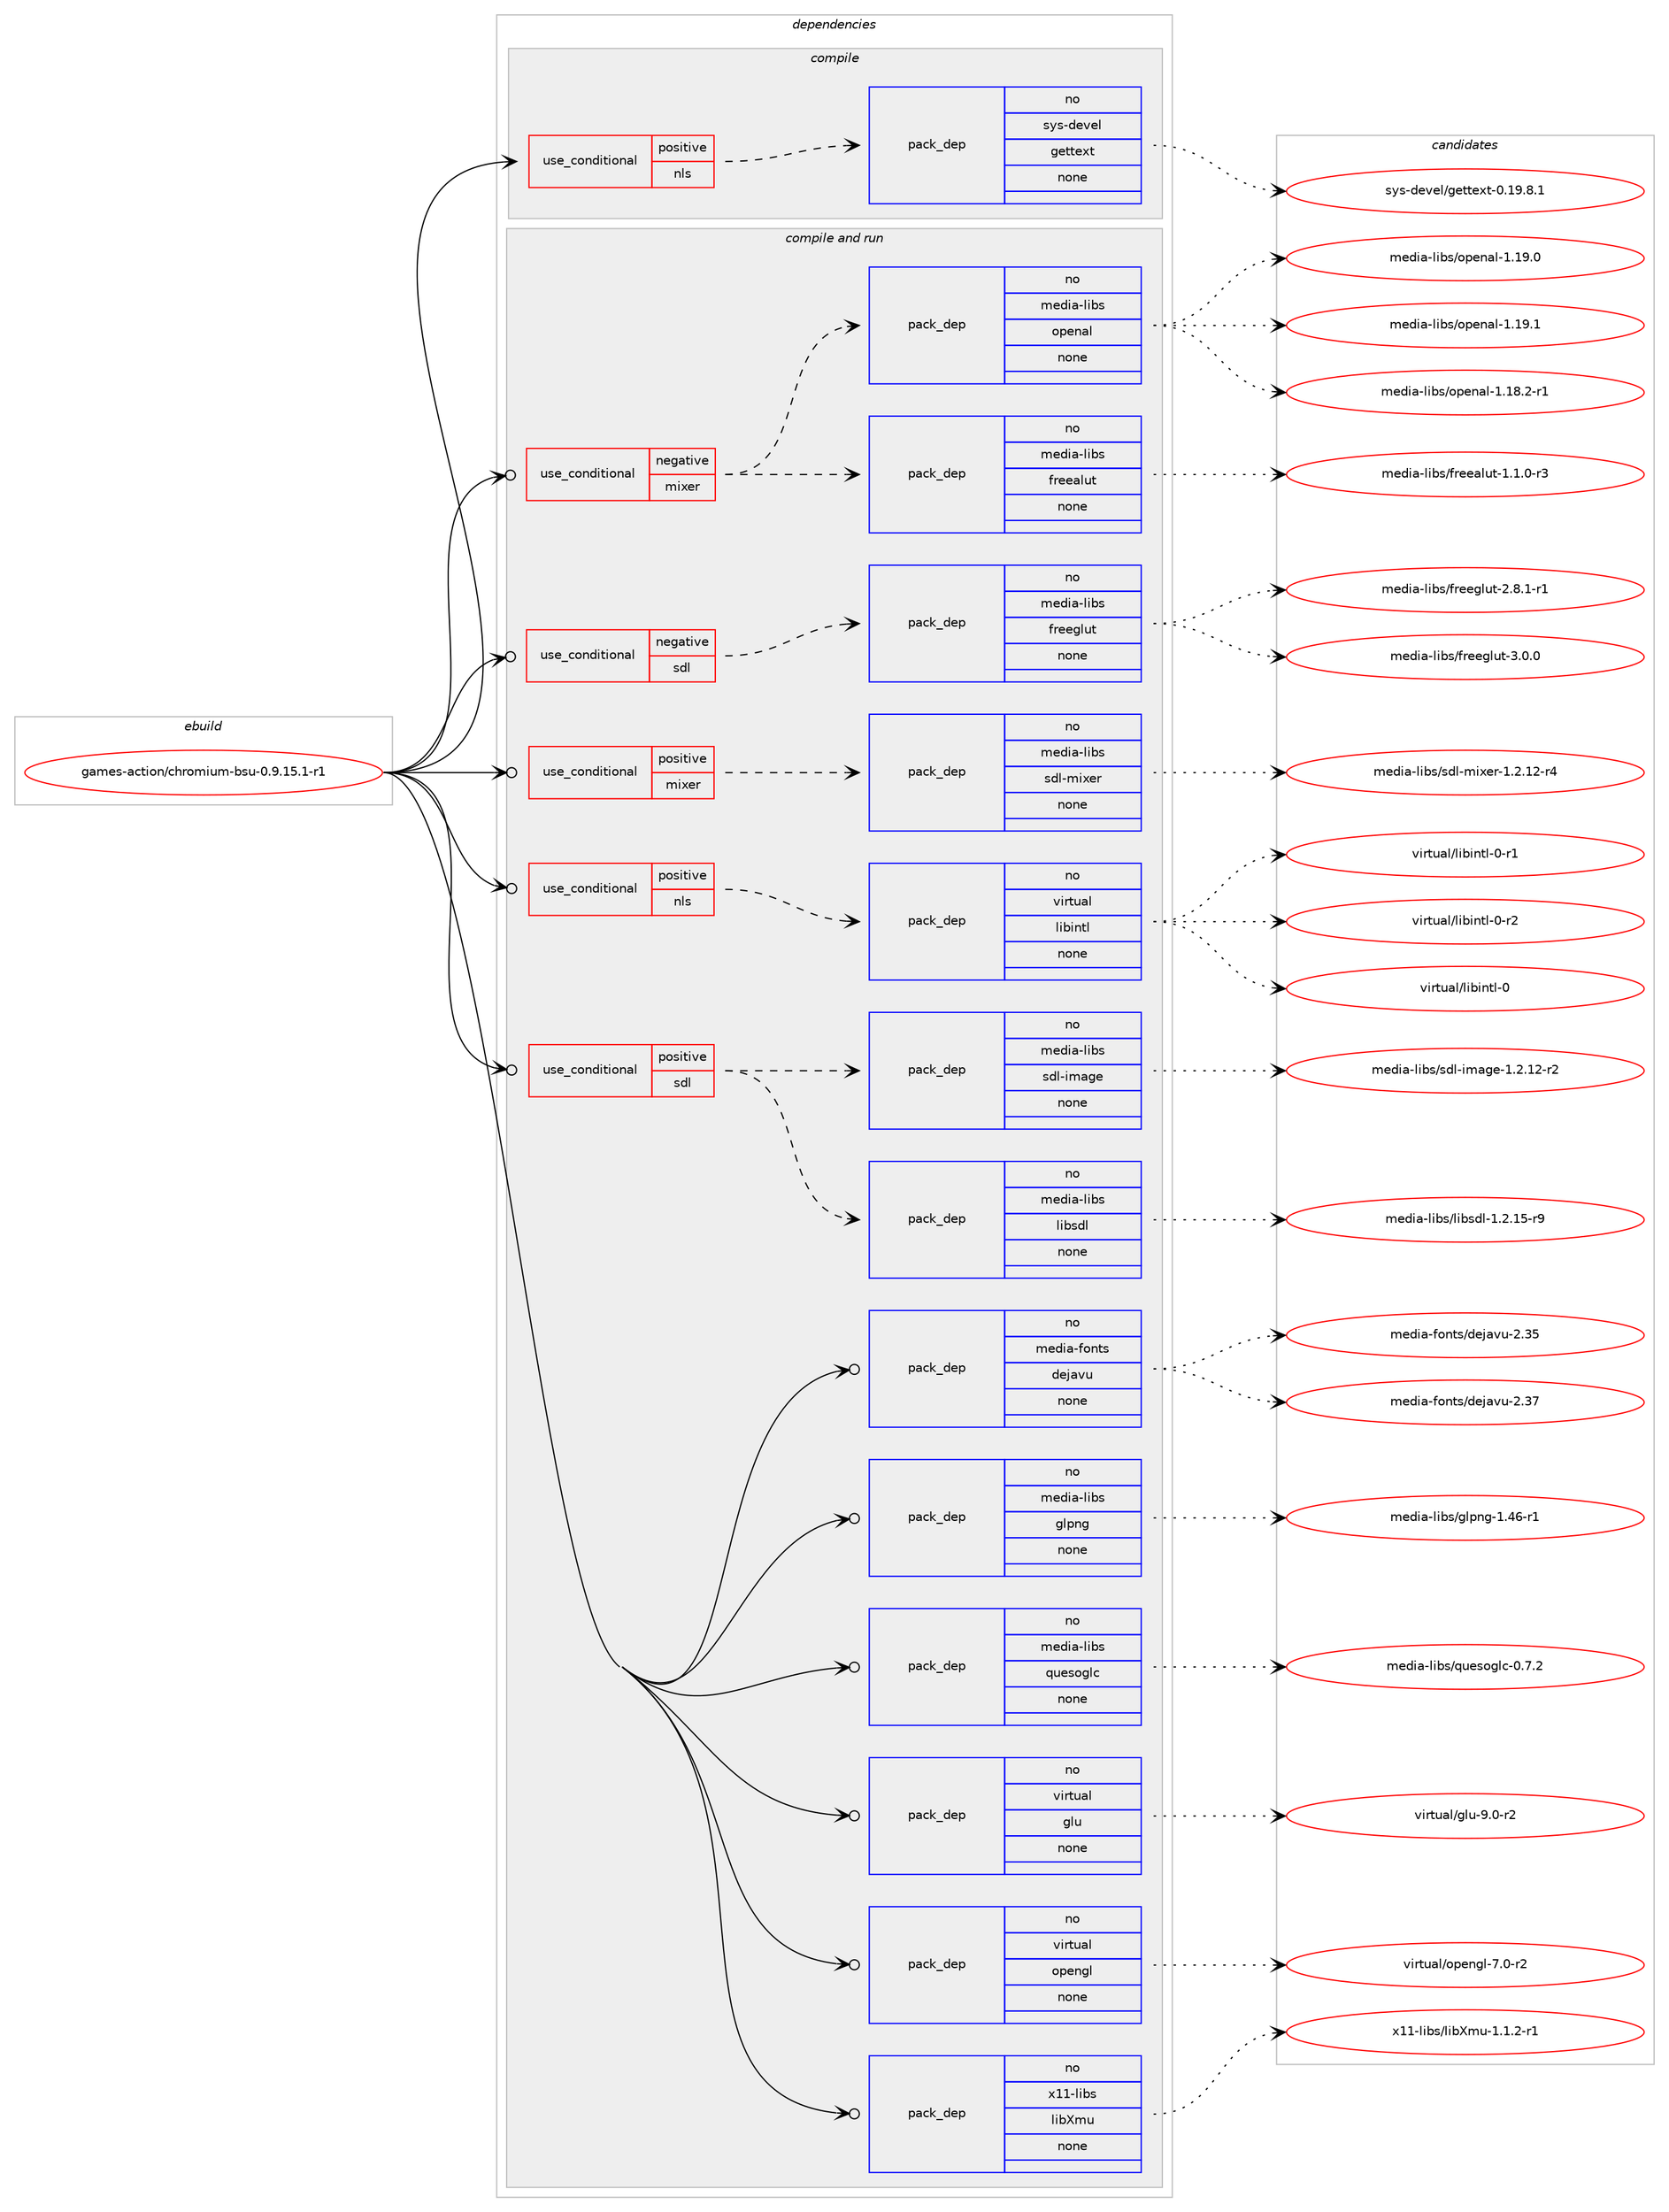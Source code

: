 digraph prolog {

# *************
# Graph options
# *************

newrank=true;
concentrate=true;
compound=true;
graph [rankdir=LR,fontname=Helvetica,fontsize=10,ranksep=1.5];#, ranksep=2.5, nodesep=0.2];
edge  [arrowhead=vee];
node  [fontname=Helvetica,fontsize=10];

# **********
# The ebuild
# **********

subgraph cluster_leftcol {
color=gray;
rank=same;
label=<<i>ebuild</i>>;
id [label="games-action/chromium-bsu-0.9.15.1-r1", color=red, width=4, href="../games-action/chromium-bsu-0.9.15.1-r1.svg"];
}

# ****************
# The dependencies
# ****************

subgraph cluster_midcol {
color=gray;
label=<<i>dependencies</i>>;
subgraph cluster_compile {
fillcolor="#eeeeee";
style=filled;
label=<<i>compile</i>>;
subgraph cond425973 {
dependency1553145 [label=<<TABLE BORDER="0" CELLBORDER="1" CELLSPACING="0" CELLPADDING="4"><TR><TD ROWSPAN="3" CELLPADDING="10">use_conditional</TD></TR><TR><TD>positive</TD></TR><TR><TD>nls</TD></TR></TABLE>>, shape=none, color=red];
subgraph pack1103402 {
dependency1553146 [label=<<TABLE BORDER="0" CELLBORDER="1" CELLSPACING="0" CELLPADDING="4" WIDTH="220"><TR><TD ROWSPAN="6" CELLPADDING="30">pack_dep</TD></TR><TR><TD WIDTH="110">no</TD></TR><TR><TD>sys-devel</TD></TR><TR><TD>gettext</TD></TR><TR><TD>none</TD></TR><TR><TD></TD></TR></TABLE>>, shape=none, color=blue];
}
dependency1553145:e -> dependency1553146:w [weight=20,style="dashed",arrowhead="vee"];
}
id:e -> dependency1553145:w [weight=20,style="solid",arrowhead="vee"];
}
subgraph cluster_compileandrun {
fillcolor="#eeeeee";
style=filled;
label=<<i>compile and run</i>>;
subgraph cond425974 {
dependency1553147 [label=<<TABLE BORDER="0" CELLBORDER="1" CELLSPACING="0" CELLPADDING="4"><TR><TD ROWSPAN="3" CELLPADDING="10">use_conditional</TD></TR><TR><TD>negative</TD></TR><TR><TD>mixer</TD></TR></TABLE>>, shape=none, color=red];
subgraph pack1103403 {
dependency1553148 [label=<<TABLE BORDER="0" CELLBORDER="1" CELLSPACING="0" CELLPADDING="4" WIDTH="220"><TR><TD ROWSPAN="6" CELLPADDING="30">pack_dep</TD></TR><TR><TD WIDTH="110">no</TD></TR><TR><TD>media-libs</TD></TR><TR><TD>freealut</TD></TR><TR><TD>none</TD></TR><TR><TD></TD></TR></TABLE>>, shape=none, color=blue];
}
dependency1553147:e -> dependency1553148:w [weight=20,style="dashed",arrowhead="vee"];
subgraph pack1103404 {
dependency1553149 [label=<<TABLE BORDER="0" CELLBORDER="1" CELLSPACING="0" CELLPADDING="4" WIDTH="220"><TR><TD ROWSPAN="6" CELLPADDING="30">pack_dep</TD></TR><TR><TD WIDTH="110">no</TD></TR><TR><TD>media-libs</TD></TR><TR><TD>openal</TD></TR><TR><TD>none</TD></TR><TR><TD></TD></TR></TABLE>>, shape=none, color=blue];
}
dependency1553147:e -> dependency1553149:w [weight=20,style="dashed",arrowhead="vee"];
}
id:e -> dependency1553147:w [weight=20,style="solid",arrowhead="odotvee"];
subgraph cond425975 {
dependency1553150 [label=<<TABLE BORDER="0" CELLBORDER="1" CELLSPACING="0" CELLPADDING="4"><TR><TD ROWSPAN="3" CELLPADDING="10">use_conditional</TD></TR><TR><TD>negative</TD></TR><TR><TD>sdl</TD></TR></TABLE>>, shape=none, color=red];
subgraph pack1103405 {
dependency1553151 [label=<<TABLE BORDER="0" CELLBORDER="1" CELLSPACING="0" CELLPADDING="4" WIDTH="220"><TR><TD ROWSPAN="6" CELLPADDING="30">pack_dep</TD></TR><TR><TD WIDTH="110">no</TD></TR><TR><TD>media-libs</TD></TR><TR><TD>freeglut</TD></TR><TR><TD>none</TD></TR><TR><TD></TD></TR></TABLE>>, shape=none, color=blue];
}
dependency1553150:e -> dependency1553151:w [weight=20,style="dashed",arrowhead="vee"];
}
id:e -> dependency1553150:w [weight=20,style="solid",arrowhead="odotvee"];
subgraph cond425976 {
dependency1553152 [label=<<TABLE BORDER="0" CELLBORDER="1" CELLSPACING="0" CELLPADDING="4"><TR><TD ROWSPAN="3" CELLPADDING="10">use_conditional</TD></TR><TR><TD>positive</TD></TR><TR><TD>mixer</TD></TR></TABLE>>, shape=none, color=red];
subgraph pack1103406 {
dependency1553153 [label=<<TABLE BORDER="0" CELLBORDER="1" CELLSPACING="0" CELLPADDING="4" WIDTH="220"><TR><TD ROWSPAN="6" CELLPADDING="30">pack_dep</TD></TR><TR><TD WIDTH="110">no</TD></TR><TR><TD>media-libs</TD></TR><TR><TD>sdl-mixer</TD></TR><TR><TD>none</TD></TR><TR><TD></TD></TR></TABLE>>, shape=none, color=blue];
}
dependency1553152:e -> dependency1553153:w [weight=20,style="dashed",arrowhead="vee"];
}
id:e -> dependency1553152:w [weight=20,style="solid",arrowhead="odotvee"];
subgraph cond425977 {
dependency1553154 [label=<<TABLE BORDER="0" CELLBORDER="1" CELLSPACING="0" CELLPADDING="4"><TR><TD ROWSPAN="3" CELLPADDING="10">use_conditional</TD></TR><TR><TD>positive</TD></TR><TR><TD>nls</TD></TR></TABLE>>, shape=none, color=red];
subgraph pack1103407 {
dependency1553155 [label=<<TABLE BORDER="0" CELLBORDER="1" CELLSPACING="0" CELLPADDING="4" WIDTH="220"><TR><TD ROWSPAN="6" CELLPADDING="30">pack_dep</TD></TR><TR><TD WIDTH="110">no</TD></TR><TR><TD>virtual</TD></TR><TR><TD>libintl</TD></TR><TR><TD>none</TD></TR><TR><TD></TD></TR></TABLE>>, shape=none, color=blue];
}
dependency1553154:e -> dependency1553155:w [weight=20,style="dashed",arrowhead="vee"];
}
id:e -> dependency1553154:w [weight=20,style="solid",arrowhead="odotvee"];
subgraph cond425978 {
dependency1553156 [label=<<TABLE BORDER="0" CELLBORDER="1" CELLSPACING="0" CELLPADDING="4"><TR><TD ROWSPAN="3" CELLPADDING="10">use_conditional</TD></TR><TR><TD>positive</TD></TR><TR><TD>sdl</TD></TR></TABLE>>, shape=none, color=red];
subgraph pack1103408 {
dependency1553157 [label=<<TABLE BORDER="0" CELLBORDER="1" CELLSPACING="0" CELLPADDING="4" WIDTH="220"><TR><TD ROWSPAN="6" CELLPADDING="30">pack_dep</TD></TR><TR><TD WIDTH="110">no</TD></TR><TR><TD>media-libs</TD></TR><TR><TD>libsdl</TD></TR><TR><TD>none</TD></TR><TR><TD></TD></TR></TABLE>>, shape=none, color=blue];
}
dependency1553156:e -> dependency1553157:w [weight=20,style="dashed",arrowhead="vee"];
subgraph pack1103409 {
dependency1553158 [label=<<TABLE BORDER="0" CELLBORDER="1" CELLSPACING="0" CELLPADDING="4" WIDTH="220"><TR><TD ROWSPAN="6" CELLPADDING="30">pack_dep</TD></TR><TR><TD WIDTH="110">no</TD></TR><TR><TD>media-libs</TD></TR><TR><TD>sdl-image</TD></TR><TR><TD>none</TD></TR><TR><TD></TD></TR></TABLE>>, shape=none, color=blue];
}
dependency1553156:e -> dependency1553158:w [weight=20,style="dashed",arrowhead="vee"];
}
id:e -> dependency1553156:w [weight=20,style="solid",arrowhead="odotvee"];
subgraph pack1103410 {
dependency1553159 [label=<<TABLE BORDER="0" CELLBORDER="1" CELLSPACING="0" CELLPADDING="4" WIDTH="220"><TR><TD ROWSPAN="6" CELLPADDING="30">pack_dep</TD></TR><TR><TD WIDTH="110">no</TD></TR><TR><TD>media-fonts</TD></TR><TR><TD>dejavu</TD></TR><TR><TD>none</TD></TR><TR><TD></TD></TR></TABLE>>, shape=none, color=blue];
}
id:e -> dependency1553159:w [weight=20,style="solid",arrowhead="odotvee"];
subgraph pack1103411 {
dependency1553160 [label=<<TABLE BORDER="0" CELLBORDER="1" CELLSPACING="0" CELLPADDING="4" WIDTH="220"><TR><TD ROWSPAN="6" CELLPADDING="30">pack_dep</TD></TR><TR><TD WIDTH="110">no</TD></TR><TR><TD>media-libs</TD></TR><TR><TD>glpng</TD></TR><TR><TD>none</TD></TR><TR><TD></TD></TR></TABLE>>, shape=none, color=blue];
}
id:e -> dependency1553160:w [weight=20,style="solid",arrowhead="odotvee"];
subgraph pack1103412 {
dependency1553161 [label=<<TABLE BORDER="0" CELLBORDER="1" CELLSPACING="0" CELLPADDING="4" WIDTH="220"><TR><TD ROWSPAN="6" CELLPADDING="30">pack_dep</TD></TR><TR><TD WIDTH="110">no</TD></TR><TR><TD>media-libs</TD></TR><TR><TD>quesoglc</TD></TR><TR><TD>none</TD></TR><TR><TD></TD></TR></TABLE>>, shape=none, color=blue];
}
id:e -> dependency1553161:w [weight=20,style="solid",arrowhead="odotvee"];
subgraph pack1103413 {
dependency1553162 [label=<<TABLE BORDER="0" CELLBORDER="1" CELLSPACING="0" CELLPADDING="4" WIDTH="220"><TR><TD ROWSPAN="6" CELLPADDING="30">pack_dep</TD></TR><TR><TD WIDTH="110">no</TD></TR><TR><TD>virtual</TD></TR><TR><TD>glu</TD></TR><TR><TD>none</TD></TR><TR><TD></TD></TR></TABLE>>, shape=none, color=blue];
}
id:e -> dependency1553162:w [weight=20,style="solid",arrowhead="odotvee"];
subgraph pack1103414 {
dependency1553163 [label=<<TABLE BORDER="0" CELLBORDER="1" CELLSPACING="0" CELLPADDING="4" WIDTH="220"><TR><TD ROWSPAN="6" CELLPADDING="30">pack_dep</TD></TR><TR><TD WIDTH="110">no</TD></TR><TR><TD>virtual</TD></TR><TR><TD>opengl</TD></TR><TR><TD>none</TD></TR><TR><TD></TD></TR></TABLE>>, shape=none, color=blue];
}
id:e -> dependency1553163:w [weight=20,style="solid",arrowhead="odotvee"];
subgraph pack1103415 {
dependency1553164 [label=<<TABLE BORDER="0" CELLBORDER="1" CELLSPACING="0" CELLPADDING="4" WIDTH="220"><TR><TD ROWSPAN="6" CELLPADDING="30">pack_dep</TD></TR><TR><TD WIDTH="110">no</TD></TR><TR><TD>x11-libs</TD></TR><TR><TD>libXmu</TD></TR><TR><TD>none</TD></TR><TR><TD></TD></TR></TABLE>>, shape=none, color=blue];
}
id:e -> dependency1553164:w [weight=20,style="solid",arrowhead="odotvee"];
}
subgraph cluster_run {
fillcolor="#eeeeee";
style=filled;
label=<<i>run</i>>;
}
}

# **************
# The candidates
# **************

subgraph cluster_choices {
rank=same;
color=gray;
label=<<i>candidates</i>>;

subgraph choice1103402 {
color=black;
nodesep=1;
choice1151211154510010111810110847103101116116101120116454846495746564649 [label="sys-devel/gettext-0.19.8.1", color=red, width=4,href="../sys-devel/gettext-0.19.8.1.svg"];
dependency1553146:e -> choice1151211154510010111810110847103101116116101120116454846495746564649:w [style=dotted,weight="100"];
}
subgraph choice1103403 {
color=black;
nodesep=1;
choice10910110010597451081059811547102114101101971081171164549464946484511451 [label="media-libs/freealut-1.1.0-r3", color=red, width=4,href="../media-libs/freealut-1.1.0-r3.svg"];
dependency1553148:e -> choice10910110010597451081059811547102114101101971081171164549464946484511451:w [style=dotted,weight="100"];
}
subgraph choice1103404 {
color=black;
nodesep=1;
choice1091011001059745108105981154711111210111097108454946495646504511449 [label="media-libs/openal-1.18.2-r1", color=red, width=4,href="../media-libs/openal-1.18.2-r1.svg"];
choice109101100105974510810598115471111121011109710845494649574648 [label="media-libs/openal-1.19.0", color=red, width=4,href="../media-libs/openal-1.19.0.svg"];
choice109101100105974510810598115471111121011109710845494649574649 [label="media-libs/openal-1.19.1", color=red, width=4,href="../media-libs/openal-1.19.1.svg"];
dependency1553149:e -> choice1091011001059745108105981154711111210111097108454946495646504511449:w [style=dotted,weight="100"];
dependency1553149:e -> choice109101100105974510810598115471111121011109710845494649574648:w [style=dotted,weight="100"];
dependency1553149:e -> choice109101100105974510810598115471111121011109710845494649574649:w [style=dotted,weight="100"];
}
subgraph choice1103405 {
color=black;
nodesep=1;
choice109101100105974510810598115471021141011011031081171164550465646494511449 [label="media-libs/freeglut-2.8.1-r1", color=red, width=4,href="../media-libs/freeglut-2.8.1-r1.svg"];
choice10910110010597451081059811547102114101101103108117116455146484648 [label="media-libs/freeglut-3.0.0", color=red, width=4,href="../media-libs/freeglut-3.0.0.svg"];
dependency1553151:e -> choice109101100105974510810598115471021141011011031081171164550465646494511449:w [style=dotted,weight="100"];
dependency1553151:e -> choice10910110010597451081059811547102114101101103108117116455146484648:w [style=dotted,weight="100"];
}
subgraph choice1103406 {
color=black;
nodesep=1;
choice1091011001059745108105981154711510010845109105120101114454946504649504511452 [label="media-libs/sdl-mixer-1.2.12-r4", color=red, width=4,href="../media-libs/sdl-mixer-1.2.12-r4.svg"];
dependency1553153:e -> choice1091011001059745108105981154711510010845109105120101114454946504649504511452:w [style=dotted,weight="100"];
}
subgraph choice1103407 {
color=black;
nodesep=1;
choice1181051141161179710847108105981051101161084548 [label="virtual/libintl-0", color=red, width=4,href="../virtual/libintl-0.svg"];
choice11810511411611797108471081059810511011610845484511449 [label="virtual/libintl-0-r1", color=red, width=4,href="../virtual/libintl-0-r1.svg"];
choice11810511411611797108471081059810511011610845484511450 [label="virtual/libintl-0-r2", color=red, width=4,href="../virtual/libintl-0-r2.svg"];
dependency1553155:e -> choice1181051141161179710847108105981051101161084548:w [style=dotted,weight="100"];
dependency1553155:e -> choice11810511411611797108471081059810511011610845484511449:w [style=dotted,weight="100"];
dependency1553155:e -> choice11810511411611797108471081059810511011610845484511450:w [style=dotted,weight="100"];
}
subgraph choice1103408 {
color=black;
nodesep=1;
choice1091011001059745108105981154710810598115100108454946504649534511457 [label="media-libs/libsdl-1.2.15-r9", color=red, width=4,href="../media-libs/libsdl-1.2.15-r9.svg"];
dependency1553157:e -> choice1091011001059745108105981154710810598115100108454946504649534511457:w [style=dotted,weight="100"];
}
subgraph choice1103409 {
color=black;
nodesep=1;
choice109101100105974510810598115471151001084510510997103101454946504649504511450 [label="media-libs/sdl-image-1.2.12-r2", color=red, width=4,href="../media-libs/sdl-image-1.2.12-r2.svg"];
dependency1553158:e -> choice109101100105974510810598115471151001084510510997103101454946504649504511450:w [style=dotted,weight="100"];
}
subgraph choice1103410 {
color=black;
nodesep=1;
choice109101100105974510211111011611547100101106971181174550465153 [label="media-fonts/dejavu-2.35", color=red, width=4,href="../media-fonts/dejavu-2.35.svg"];
choice109101100105974510211111011611547100101106971181174550465155 [label="media-fonts/dejavu-2.37", color=red, width=4,href="../media-fonts/dejavu-2.37.svg"];
dependency1553159:e -> choice109101100105974510211111011611547100101106971181174550465153:w [style=dotted,weight="100"];
dependency1553159:e -> choice109101100105974510211111011611547100101106971181174550465155:w [style=dotted,weight="100"];
}
subgraph choice1103411 {
color=black;
nodesep=1;
choice1091011001059745108105981154710310811211010345494652544511449 [label="media-libs/glpng-1.46-r1", color=red, width=4,href="../media-libs/glpng-1.46-r1.svg"];
dependency1553160:e -> choice1091011001059745108105981154710310811211010345494652544511449:w [style=dotted,weight="100"];
}
subgraph choice1103412 {
color=black;
nodesep=1;
choice1091011001059745108105981154711311710111511110310899454846554650 [label="media-libs/quesoglc-0.7.2", color=red, width=4,href="../media-libs/quesoglc-0.7.2.svg"];
dependency1553161:e -> choice1091011001059745108105981154711311710111511110310899454846554650:w [style=dotted,weight="100"];
}
subgraph choice1103413 {
color=black;
nodesep=1;
choice1181051141161179710847103108117455746484511450 [label="virtual/glu-9.0-r2", color=red, width=4,href="../virtual/glu-9.0-r2.svg"];
dependency1553162:e -> choice1181051141161179710847103108117455746484511450:w [style=dotted,weight="100"];
}
subgraph choice1103414 {
color=black;
nodesep=1;
choice1181051141161179710847111112101110103108455546484511450 [label="virtual/opengl-7.0-r2", color=red, width=4,href="../virtual/opengl-7.0-r2.svg"];
dependency1553163:e -> choice1181051141161179710847111112101110103108455546484511450:w [style=dotted,weight="100"];
}
subgraph choice1103415 {
color=black;
nodesep=1;
choice120494945108105981154710810598881091174549464946504511449 [label="x11-libs/libXmu-1.1.2-r1", color=red, width=4,href="../x11-libs/libXmu-1.1.2-r1.svg"];
dependency1553164:e -> choice120494945108105981154710810598881091174549464946504511449:w [style=dotted,weight="100"];
}
}

}
